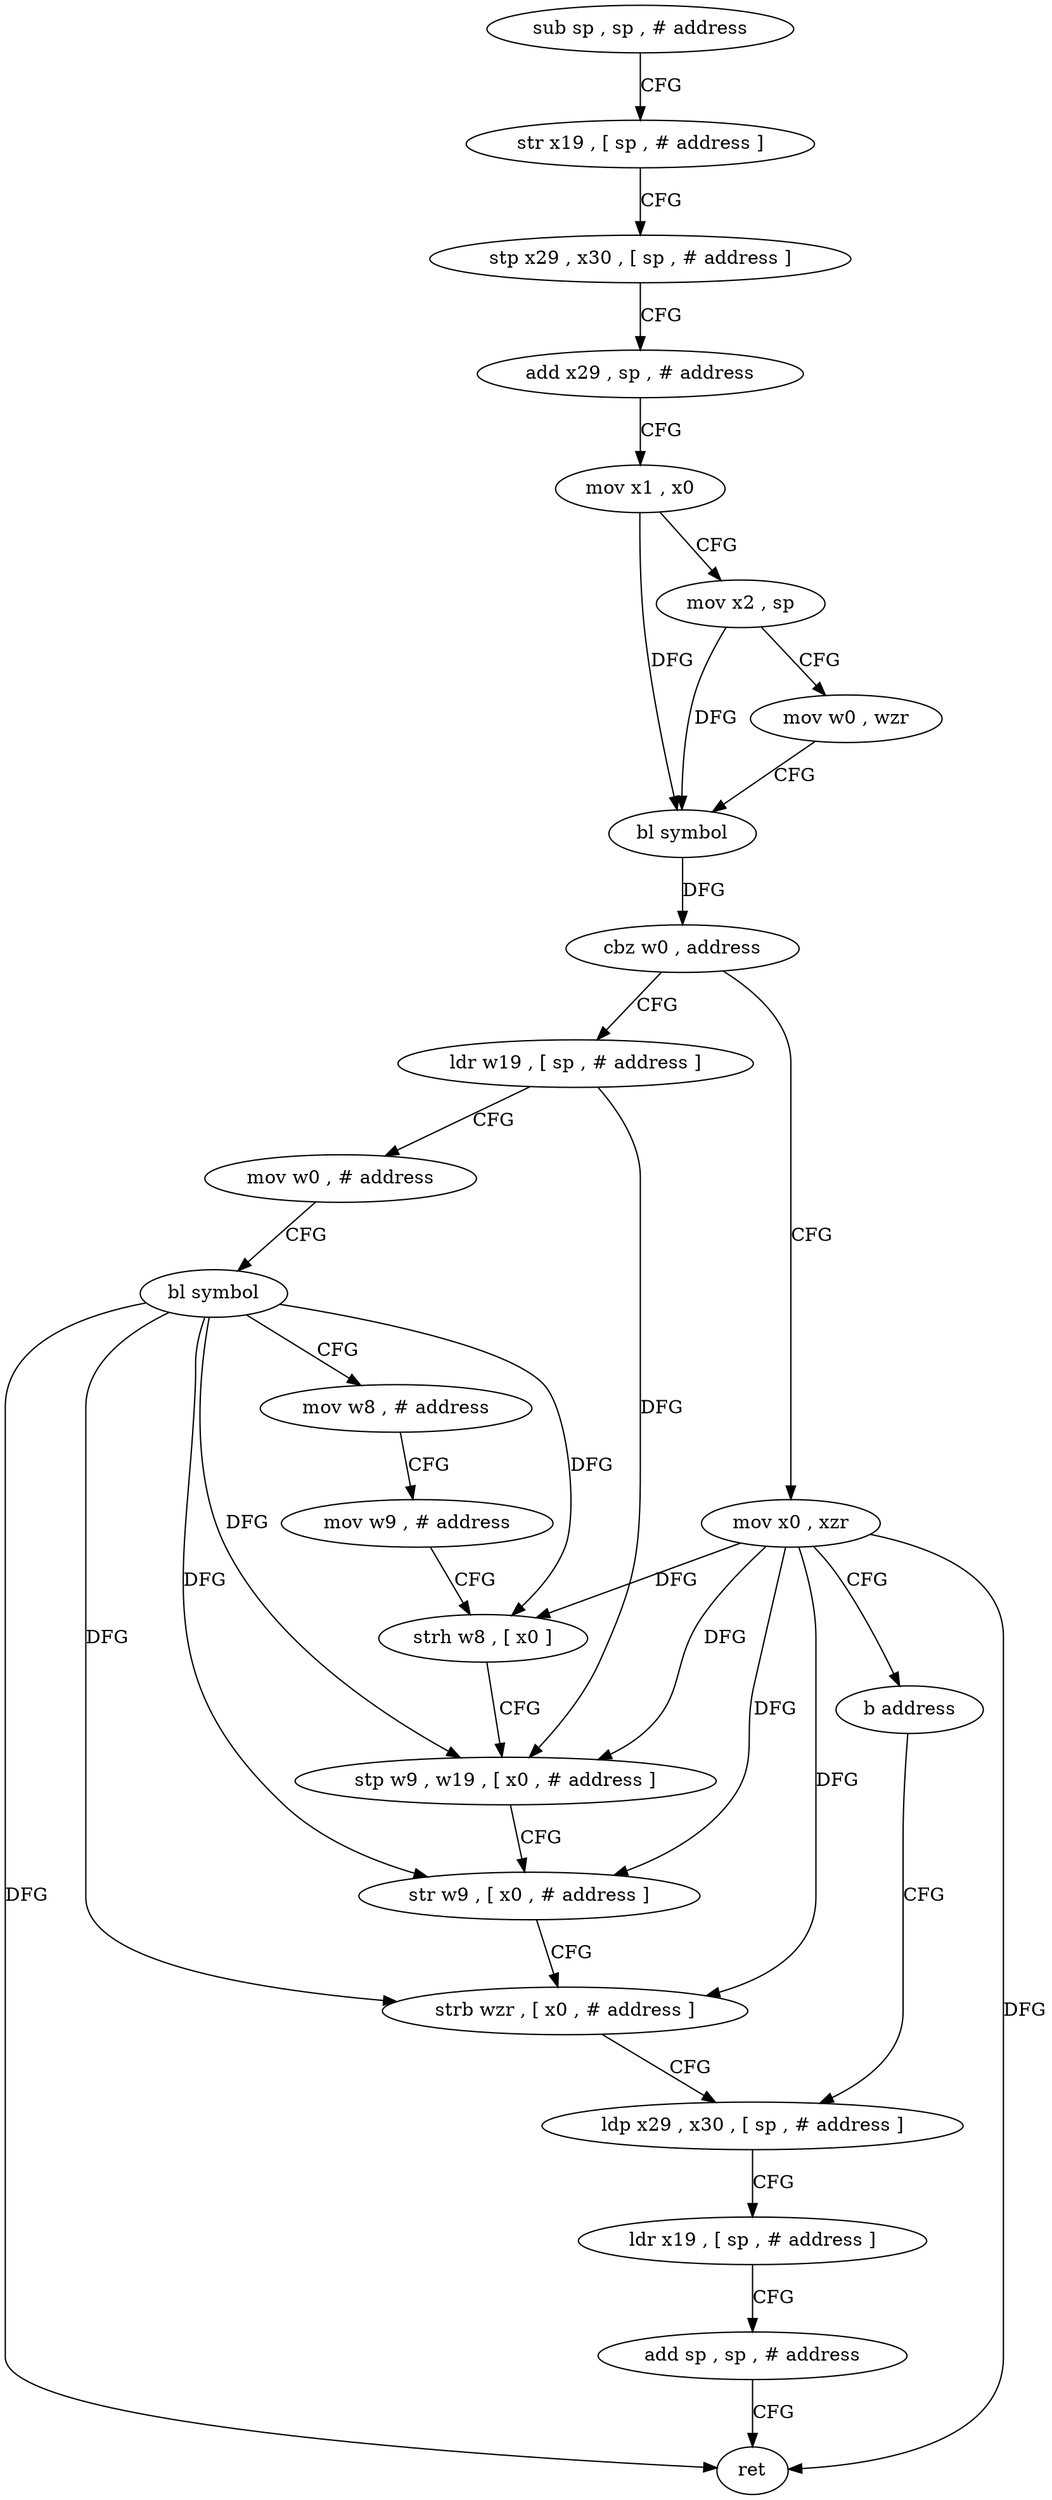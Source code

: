 digraph "func" {
"4246592" [label = "sub sp , sp , # address" ]
"4246596" [label = "str x19 , [ sp , # address ]" ]
"4246600" [label = "stp x29 , x30 , [ sp , # address ]" ]
"4246604" [label = "add x29 , sp , # address" ]
"4246608" [label = "mov x1 , x0" ]
"4246612" [label = "mov x2 , sp" ]
"4246616" [label = "mov w0 , wzr" ]
"4246620" [label = "bl symbol" ]
"4246624" [label = "cbz w0 , address" ]
"4246636" [label = "ldr w19 , [ sp , # address ]" ]
"4246628" [label = "mov x0 , xzr" ]
"4246640" [label = "mov w0 , # address" ]
"4246644" [label = "bl symbol" ]
"4246648" [label = "mov w8 , # address" ]
"4246652" [label = "mov w9 , # address" ]
"4246656" [label = "strh w8 , [ x0 ]" ]
"4246660" [label = "stp w9 , w19 , [ x0 , # address ]" ]
"4246664" [label = "str w9 , [ x0 , # address ]" ]
"4246668" [label = "strb wzr , [ x0 , # address ]" ]
"4246672" [label = "ldp x29 , x30 , [ sp , # address ]" ]
"4246632" [label = "b address" ]
"4246676" [label = "ldr x19 , [ sp , # address ]" ]
"4246680" [label = "add sp , sp , # address" ]
"4246684" [label = "ret" ]
"4246592" -> "4246596" [ label = "CFG" ]
"4246596" -> "4246600" [ label = "CFG" ]
"4246600" -> "4246604" [ label = "CFG" ]
"4246604" -> "4246608" [ label = "CFG" ]
"4246608" -> "4246612" [ label = "CFG" ]
"4246608" -> "4246620" [ label = "DFG" ]
"4246612" -> "4246616" [ label = "CFG" ]
"4246612" -> "4246620" [ label = "DFG" ]
"4246616" -> "4246620" [ label = "CFG" ]
"4246620" -> "4246624" [ label = "DFG" ]
"4246624" -> "4246636" [ label = "CFG" ]
"4246624" -> "4246628" [ label = "CFG" ]
"4246636" -> "4246640" [ label = "CFG" ]
"4246636" -> "4246660" [ label = "DFG" ]
"4246628" -> "4246632" [ label = "CFG" ]
"4246628" -> "4246656" [ label = "DFG" ]
"4246628" -> "4246660" [ label = "DFG" ]
"4246628" -> "4246664" [ label = "DFG" ]
"4246628" -> "4246668" [ label = "DFG" ]
"4246628" -> "4246684" [ label = "DFG" ]
"4246640" -> "4246644" [ label = "CFG" ]
"4246644" -> "4246648" [ label = "CFG" ]
"4246644" -> "4246656" [ label = "DFG" ]
"4246644" -> "4246660" [ label = "DFG" ]
"4246644" -> "4246664" [ label = "DFG" ]
"4246644" -> "4246668" [ label = "DFG" ]
"4246644" -> "4246684" [ label = "DFG" ]
"4246648" -> "4246652" [ label = "CFG" ]
"4246652" -> "4246656" [ label = "CFG" ]
"4246656" -> "4246660" [ label = "CFG" ]
"4246660" -> "4246664" [ label = "CFG" ]
"4246664" -> "4246668" [ label = "CFG" ]
"4246668" -> "4246672" [ label = "CFG" ]
"4246672" -> "4246676" [ label = "CFG" ]
"4246632" -> "4246672" [ label = "CFG" ]
"4246676" -> "4246680" [ label = "CFG" ]
"4246680" -> "4246684" [ label = "CFG" ]
}
